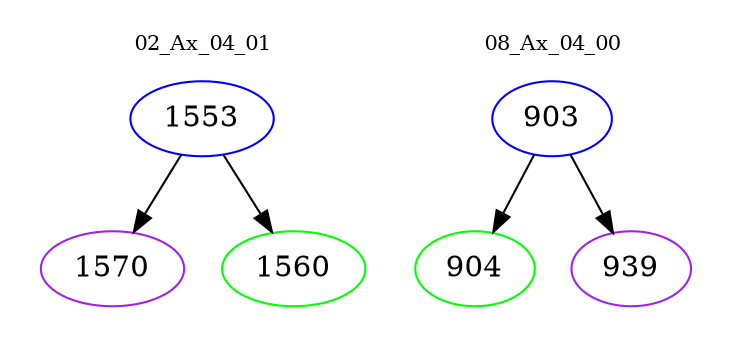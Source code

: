 digraph{
subgraph cluster_0 {
color = white
label = "02_Ax_04_01";
fontsize=10;
T0_1553 [label="1553", color="blue"]
T0_1553 -> T0_1570 [color="black"]
T0_1570 [label="1570", color="purple"]
T0_1553 -> T0_1560 [color="black"]
T0_1560 [label="1560", color="green"]
}
subgraph cluster_1 {
color = white
label = "08_Ax_04_00";
fontsize=10;
T1_903 [label="903", color="blue"]
T1_903 -> T1_904 [color="black"]
T1_904 [label="904", color="green"]
T1_903 -> T1_939 [color="black"]
T1_939 [label="939", color="purple"]
}
}
